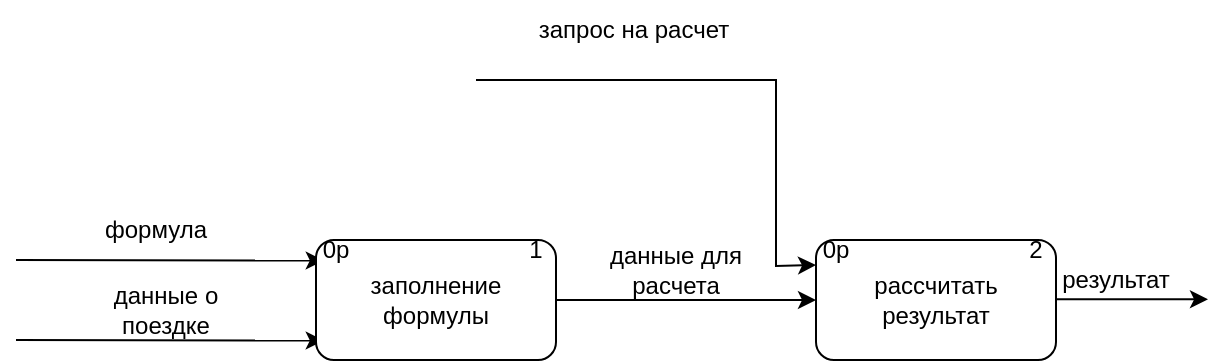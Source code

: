 <mxfile version="20.4.0" type="device"><diagram id="rkFknA7_HgKJjta_LszY" name="Страница 1"><mxGraphModel dx="981" dy="538" grid="1" gridSize="10" guides="1" tooltips="1" connect="1" arrows="1" fold="1" page="1" pageScale="1" pageWidth="827" pageHeight="1169" math="0" shadow="0"><root><mxCell id="0"/><mxCell id="1" parent="0"/><mxCell id="peQfro5oG9kylKBoeDiX-1" value="рассчитать результат" style="rounded=1;whiteSpace=wrap;html=1;" vertex="1" parent="1"><mxGeometry x="450" y="310" width="120" height="60" as="geometry"/></mxCell><mxCell id="peQfro5oG9kylKBoeDiX-2" value="" style="endArrow=classic;html=1;rounded=0;entryX=-0.001;entryY=0.171;entryDx=0;entryDy=0;entryPerimeter=0;" edge="1" parent="1"><mxGeometry width="50" height="50" relative="1" as="geometry"><mxPoint x="50" y="320" as="sourcePoint"/><mxPoint x="203.88" y="320.26" as="targetPoint"/></mxGeometry></mxCell><mxCell id="peQfro5oG9kylKBoeDiX-3" value="" style="endArrow=classic;html=1;rounded=0;entryX=-0.001;entryY=0.171;entryDx=0;entryDy=0;entryPerimeter=0;" edge="1" parent="1"><mxGeometry width="50" height="50" relative="1" as="geometry"><mxPoint x="50" y="360" as="sourcePoint"/><mxPoint x="203.88" y="360.26" as="targetPoint"/></mxGeometry></mxCell><mxCell id="peQfro5oG9kylKBoeDiX-4" value="формула" style="text;html=1;strokeColor=none;fillColor=none;align=center;verticalAlign=middle;whiteSpace=wrap;rounded=0;" vertex="1" parent="1"><mxGeometry x="90" y="290" width="60" height="30" as="geometry"/></mxCell><mxCell id="peQfro5oG9kylKBoeDiX-5" value="данные о поездке" style="text;html=1;strokeColor=none;fillColor=none;align=center;verticalAlign=middle;whiteSpace=wrap;rounded=0;" vertex="1" parent="1"><mxGeometry x="80" y="330" width="90" height="30" as="geometry"/></mxCell><mxCell id="peQfro5oG9kylKBoeDiX-7" style="edgeStyle=orthogonalEdgeStyle;rounded=0;orthogonalLoop=1;jettySize=auto;html=1;exitX=1;exitY=0.5;exitDx=0;exitDy=0;entryX=0;entryY=0.5;entryDx=0;entryDy=0;" edge="1" parent="1" source="peQfro5oG9kylKBoeDiX-6" target="peQfro5oG9kylKBoeDiX-1"><mxGeometry relative="1" as="geometry"/></mxCell><mxCell id="peQfro5oG9kylKBoeDiX-6" value="заполнение формулы" style="rounded=1;whiteSpace=wrap;html=1;" vertex="1" parent="1"><mxGeometry x="200" y="310" width="120" height="60" as="geometry"/></mxCell><mxCell id="peQfro5oG9kylKBoeDiX-8" value="данные для расчета" style="text;html=1;strokeColor=none;fillColor=none;align=center;verticalAlign=middle;whiteSpace=wrap;rounded=0;" vertex="1" parent="1"><mxGeometry x="330" y="310" width="100" height="30" as="geometry"/></mxCell><mxCell id="peQfro5oG9kylKBoeDiX-9" style="edgeStyle=orthogonalEdgeStyle;rounded=0;orthogonalLoop=1;jettySize=auto;html=1;entryX=0;entryY=0.5;entryDx=0;entryDy=0;" edge="1" parent="1"><mxGeometry relative="1" as="geometry"><mxPoint x="570" y="339.67" as="sourcePoint"/><mxPoint x="646" y="339.67" as="targetPoint"/></mxGeometry></mxCell><mxCell id="peQfro5oG9kylKBoeDiX-10" value="результат" style="text;html=1;strokeColor=none;fillColor=none;align=center;verticalAlign=middle;whiteSpace=wrap;rounded=0;" vertex="1" parent="1"><mxGeometry x="570" y="320" width="60" height="20" as="geometry"/></mxCell><mxCell id="peQfro5oG9kylKBoeDiX-11" value="0р" style="text;html=1;strokeColor=none;fillColor=none;align=center;verticalAlign=middle;whiteSpace=wrap;rounded=0;" vertex="1" parent="1"><mxGeometry x="450" y="300" width="20" height="30" as="geometry"/></mxCell><mxCell id="peQfro5oG9kylKBoeDiX-12" value="0р" style="text;html=1;strokeColor=none;fillColor=none;align=center;verticalAlign=middle;whiteSpace=wrap;rounded=0;" vertex="1" parent="1"><mxGeometry x="180" y="300" width="60" height="30" as="geometry"/></mxCell><mxCell id="peQfro5oG9kylKBoeDiX-13" value="1" style="text;html=1;strokeColor=none;fillColor=none;align=center;verticalAlign=middle;whiteSpace=wrap;rounded=0;" vertex="1" parent="1"><mxGeometry x="300" y="300" width="20" height="30" as="geometry"/></mxCell><mxCell id="peQfro5oG9kylKBoeDiX-14" value="2" style="text;html=1;strokeColor=none;fillColor=none;align=center;verticalAlign=middle;whiteSpace=wrap;rounded=0;" vertex="1" parent="1"><mxGeometry x="550" y="300" width="20" height="30" as="geometry"/></mxCell><mxCell id="peQfro5oG9kylKBoeDiX-15" value="" style="endArrow=classic;html=1;rounded=0;entryX=0;entryY=0.75;entryDx=0;entryDy=0;" edge="1" parent="1" target="peQfro5oG9kylKBoeDiX-11"><mxGeometry width="50" height="50" relative="1" as="geometry"><mxPoint x="280" y="230" as="sourcePoint"/><mxPoint x="330" y="180" as="targetPoint"/><Array as="points"><mxPoint x="430" y="230"/><mxPoint x="430" y="323"/></Array></mxGeometry></mxCell><mxCell id="peQfro5oG9kylKBoeDiX-16" value="запрос на расчет" style="text;html=1;strokeColor=none;fillColor=none;align=center;verticalAlign=middle;whiteSpace=wrap;rounded=0;" vertex="1" parent="1"><mxGeometry x="304" y="190" width="110" height="30" as="geometry"/></mxCell></root></mxGraphModel></diagram></mxfile>